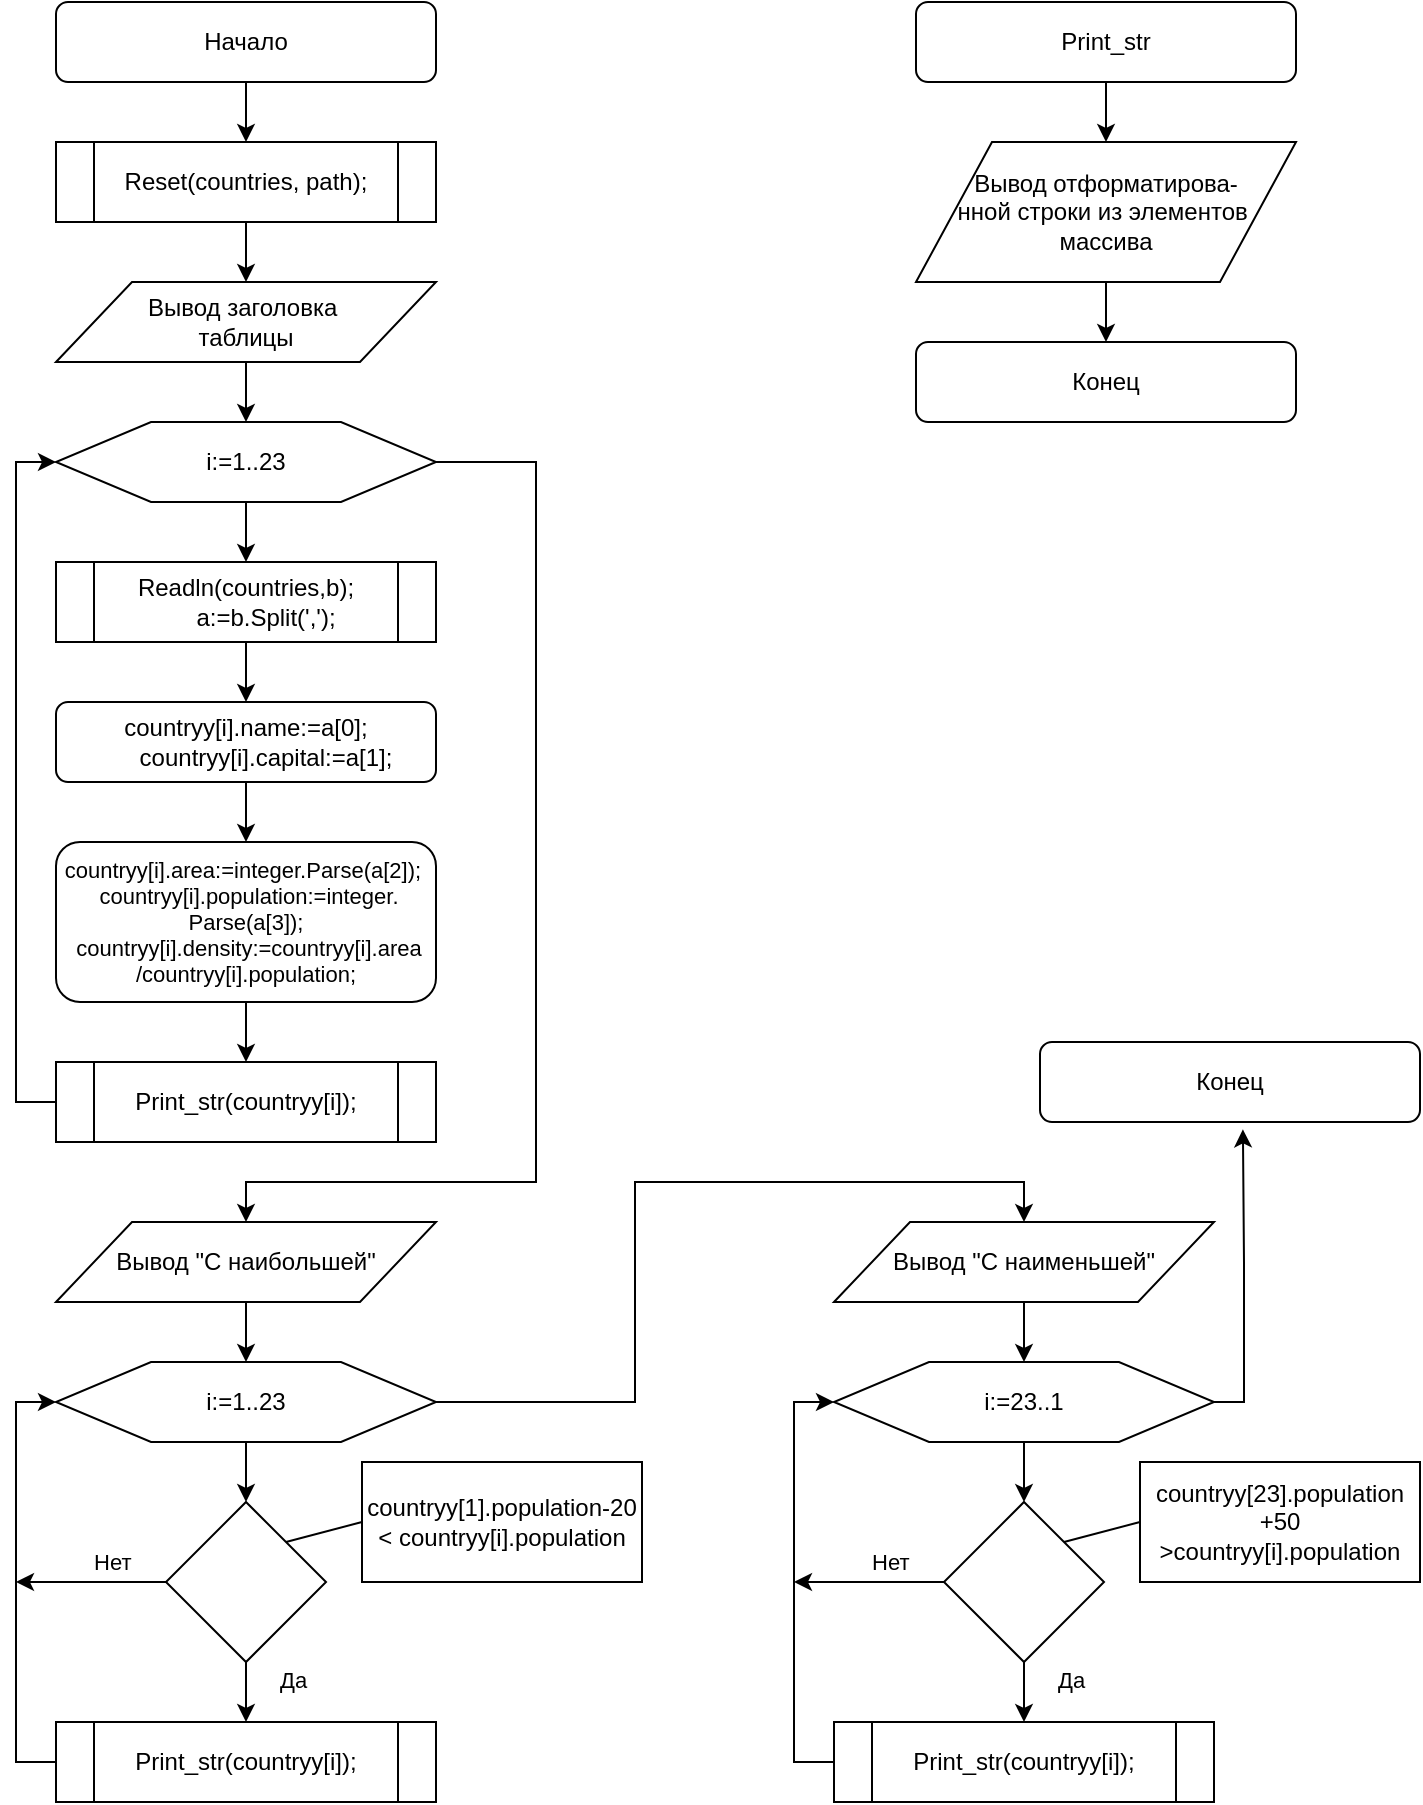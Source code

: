 <mxfile version="12.2.2" type="device" pages="1"><diagram id="uEKd1bKO2W12qdS3lmsV" name="Page-1"><mxGraphModel dx="920" dy="822" grid="1" gridSize="10" guides="1" tooltips="1" connect="1" arrows="1" fold="1" page="1" pageScale="1" pageWidth="826" pageHeight="1169" math="0" shadow="0"><root><mxCell id="0"/><mxCell id="1" parent="0"/><mxCell id="kkYclSk8KQMGGhpeGAz3-8" style="edgeStyle=orthogonalEdgeStyle;rounded=0;orthogonalLoop=1;jettySize=auto;html=1;" edge="1" parent="1" source="kkYclSk8KQMGGhpeGAz3-1" target="kkYclSk8KQMGGhpeGAz3-7"><mxGeometry relative="1" as="geometry"/></mxCell><mxCell id="kkYclSk8KQMGGhpeGAz3-1" value="Начало" style="rounded=1;whiteSpace=wrap;html=1;" vertex="1" parent="1"><mxGeometry x="120" y="40" width="190" height="40" as="geometry"/></mxCell><mxCell id="kkYclSk8KQMGGhpeGAz3-4" style="edgeStyle=orthogonalEdgeStyle;rounded=0;orthogonalLoop=1;jettySize=auto;html=1;" edge="1" parent="1" source="kkYclSk8KQMGGhpeGAz3-2" target="kkYclSk8KQMGGhpeGAz3-3"><mxGeometry relative="1" as="geometry"/></mxCell><mxCell id="kkYclSk8KQMGGhpeGAz3-2" value="Print_str" style="rounded=1;whiteSpace=wrap;html=1;" vertex="1" parent="1"><mxGeometry x="550" y="40" width="190" height="40" as="geometry"/></mxCell><mxCell id="kkYclSk8KQMGGhpeGAz3-6" style="edgeStyle=orthogonalEdgeStyle;rounded=0;orthogonalLoop=1;jettySize=auto;html=1;entryX=0.5;entryY=0;entryDx=0;entryDy=0;" edge="1" parent="1" source="kkYclSk8KQMGGhpeGAz3-3" target="kkYclSk8KQMGGhpeGAz3-5"><mxGeometry relative="1" as="geometry"/></mxCell><mxCell id="kkYclSk8KQMGGhpeGAz3-3" value="Вывод отформатирова-&lt;br&gt;нной строки из элементов&amp;nbsp;&lt;br&gt;массива" style="shape=parallelogram;perimeter=parallelogramPerimeter;whiteSpace=wrap;html=1;" vertex="1" parent="1"><mxGeometry x="550" y="110" width="190" height="70" as="geometry"/></mxCell><mxCell id="kkYclSk8KQMGGhpeGAz3-5" value="Конец" style="rounded=1;whiteSpace=wrap;html=1;" vertex="1" parent="1"><mxGeometry x="550" y="210" width="190" height="40" as="geometry"/></mxCell><mxCell id="kkYclSk8KQMGGhpeGAz3-12" style="edgeStyle=orthogonalEdgeStyle;rounded=0;orthogonalLoop=1;jettySize=auto;html=1;" edge="1" parent="1" source="kkYclSk8KQMGGhpeGAz3-7" target="kkYclSk8KQMGGhpeGAz3-11"><mxGeometry relative="1" as="geometry"/></mxCell><mxCell id="kkYclSk8KQMGGhpeGAz3-7" value="Reset(countries, path);" style="shape=process;whiteSpace=wrap;html=1;backgroundOutline=1;" vertex="1" parent="1"><mxGeometry x="120" y="110" width="190" height="40" as="geometry"/></mxCell><mxCell id="kkYclSk8KQMGGhpeGAz3-36" style="edgeStyle=orthogonalEdgeStyle;rounded=0;orthogonalLoop=1;jettySize=auto;html=1;entryX=0.5;entryY=0;entryDx=0;entryDy=0;fontSize=11;" edge="1" parent="1" source="kkYclSk8KQMGGhpeGAz3-9" target="kkYclSk8KQMGGhpeGAz3-35"><mxGeometry relative="1" as="geometry"/></mxCell><mxCell id="kkYclSk8KQMGGhpeGAz3-39" style="edgeStyle=orthogonalEdgeStyle;rounded=0;orthogonalLoop=1;jettySize=auto;html=1;fontSize=11;" edge="1" parent="1" source="kkYclSk8KQMGGhpeGAz3-9"><mxGeometry relative="1" as="geometry"><mxPoint x="100" y="830" as="targetPoint"/></mxGeometry></mxCell><mxCell id="kkYclSk8KQMGGhpeGAz3-9" value="" style="rhombus;whiteSpace=wrap;html=1;" vertex="1" parent="1"><mxGeometry x="175" y="790" width="80" height="80" as="geometry"/></mxCell><mxCell id="kkYclSk8KQMGGhpeGAz3-18" style="edgeStyle=orthogonalEdgeStyle;rounded=0;orthogonalLoop=1;jettySize=auto;html=1;fontSize=10;" edge="1" parent="1" source="kkYclSk8KQMGGhpeGAz3-10" target="kkYclSk8KQMGGhpeGAz3-14"><mxGeometry relative="1" as="geometry"/></mxCell><mxCell id="kkYclSk8KQMGGhpeGAz3-10" value="&lt;div&gt;Readln(countries,b);&lt;/div&gt;&lt;div&gt;&amp;nbsp; &amp;nbsp; &amp;nbsp; a:=b.Split(',');&lt;/div&gt;" style="shape=process;whiteSpace=wrap;html=1;backgroundOutline=1;" vertex="1" parent="1"><mxGeometry x="120" y="320" width="190" height="40" as="geometry"/></mxCell><mxCell id="kkYclSk8KQMGGhpeGAz3-25" style="edgeStyle=orthogonalEdgeStyle;rounded=0;orthogonalLoop=1;jettySize=auto;html=1;entryX=0.5;entryY=0;entryDx=0;entryDy=0;fontSize=11;" edge="1" parent="1" source="kkYclSk8KQMGGhpeGAz3-11" target="kkYclSk8KQMGGhpeGAz3-13"><mxGeometry relative="1" as="geometry"/></mxCell><mxCell id="kkYclSk8KQMGGhpeGAz3-11" value="Вывод заголовка&amp;nbsp;&lt;br&gt;таблицы" style="shape=parallelogram;perimeter=parallelogramPerimeter;whiteSpace=wrap;html=1;" vertex="1" parent="1"><mxGeometry x="120" y="180" width="190" height="40" as="geometry"/></mxCell><mxCell id="kkYclSk8KQMGGhpeGAz3-19" style="edgeStyle=orthogonalEdgeStyle;rounded=0;orthogonalLoop=1;jettySize=auto;html=1;fontSize=10;" edge="1" parent="1" source="kkYclSk8KQMGGhpeGAz3-13" target="kkYclSk8KQMGGhpeGAz3-10"><mxGeometry relative="1" as="geometry"/></mxCell><mxCell id="kkYclSk8KQMGGhpeGAz3-26" style="edgeStyle=orthogonalEdgeStyle;rounded=0;orthogonalLoop=1;jettySize=auto;html=1;entryX=0.5;entryY=0;entryDx=0;entryDy=0;fontSize=11;" edge="1" parent="1" source="kkYclSk8KQMGGhpeGAz3-13" target="kkYclSk8KQMGGhpeGAz3-23"><mxGeometry relative="1" as="geometry"><Array as="points"><mxPoint x="360" y="270"/><mxPoint x="360" y="630"/><mxPoint x="215" y="630"/></Array></mxGeometry></mxCell><mxCell id="kkYclSk8KQMGGhpeGAz3-13" value="i:=1..23" style="shape=hexagon;perimeter=hexagonPerimeter2;whiteSpace=wrap;html=1;" vertex="1" parent="1"><mxGeometry x="120" y="250" width="190" height="40" as="geometry"/></mxCell><mxCell id="kkYclSk8KQMGGhpeGAz3-17" style="edgeStyle=orthogonalEdgeStyle;rounded=0;orthogonalLoop=1;jettySize=auto;html=1;fontSize=10;" edge="1" parent="1" source="kkYclSk8KQMGGhpeGAz3-14" target="kkYclSk8KQMGGhpeGAz3-15"><mxGeometry relative="1" as="geometry"/></mxCell><mxCell id="kkYclSk8KQMGGhpeGAz3-14" value="&lt;div&gt;countryy[i].name:=a[0];&lt;/div&gt;&lt;div&gt;&amp;nbsp; &amp;nbsp; &amp;nbsp; countryy[i].capital:=a[1];&lt;/div&gt;" style="rounded=1;whiteSpace=wrap;html=1;" vertex="1" parent="1"><mxGeometry x="120" y="390" width="190" height="40" as="geometry"/></mxCell><mxCell id="kkYclSk8KQMGGhpeGAz3-21" style="edgeStyle=orthogonalEdgeStyle;rounded=0;orthogonalLoop=1;jettySize=auto;html=1;entryX=0.5;entryY=0;entryDx=0;entryDy=0;fontSize=11;" edge="1" parent="1" source="kkYclSk8KQMGGhpeGAz3-15" target="kkYclSk8KQMGGhpeGAz3-20"><mxGeometry relative="1" as="geometry"/></mxCell><mxCell id="kkYclSk8KQMGGhpeGAz3-15" value="&lt;div style=&quot;font-size: 11px&quot;&gt;countryy[i].area:=integer.Parse(a[2]);&amp;nbsp; &amp;nbsp;countryy[i].population:=integer.&lt;/div&gt;&lt;div style=&quot;font-size: 11px&quot;&gt;Parse(a[3]);&lt;/div&gt;&lt;div style=&quot;font-size: 11px&quot;&gt;&amp;nbsp;countryy[i].density:=countryy[i].area&lt;/div&gt;&lt;div style=&quot;font-size: 11px&quot;&gt;/countryy[i].population;&lt;/div&gt;" style="rounded=1;whiteSpace=wrap;html=1;fontSize=11;" vertex="1" parent="1"><mxGeometry x="120" y="460" width="190" height="80" as="geometry"/></mxCell><mxCell id="kkYclSk8KQMGGhpeGAz3-22" style="edgeStyle=orthogonalEdgeStyle;rounded=0;orthogonalLoop=1;jettySize=auto;html=1;entryX=0;entryY=0.5;entryDx=0;entryDy=0;fontSize=11;" edge="1" parent="1" source="kkYclSk8KQMGGhpeGAz3-20" target="kkYclSk8KQMGGhpeGAz3-13"><mxGeometry relative="1" as="geometry"><Array as="points"><mxPoint x="100" y="590"/><mxPoint x="100" y="270"/></Array></mxGeometry></mxCell><mxCell id="kkYclSk8KQMGGhpeGAz3-20" value="Print_str(countryy[i]);" style="shape=process;whiteSpace=wrap;html=1;backgroundOutline=1;" vertex="1" parent="1"><mxGeometry x="120" y="570" width="190" height="40" as="geometry"/></mxCell><mxCell id="kkYclSk8KQMGGhpeGAz3-30" style="edgeStyle=orthogonalEdgeStyle;rounded=0;orthogonalLoop=1;jettySize=auto;html=1;fontSize=11;" edge="1" parent="1" source="kkYclSk8KQMGGhpeGAz3-23" target="kkYclSk8KQMGGhpeGAz3-27"><mxGeometry relative="1" as="geometry"/></mxCell><mxCell id="kkYclSk8KQMGGhpeGAz3-23" value="Вывод &quot;С наибольшей&quot;" style="shape=parallelogram;perimeter=parallelogramPerimeter;whiteSpace=wrap;html=1;" vertex="1" parent="1"><mxGeometry x="120" y="650" width="190" height="40" as="geometry"/></mxCell><mxCell id="kkYclSk8KQMGGhpeGAz3-31" style="edgeStyle=orthogonalEdgeStyle;rounded=0;orthogonalLoop=1;jettySize=auto;html=1;entryX=0.5;entryY=0;entryDx=0;entryDy=0;fontSize=11;" edge="1" parent="1" source="kkYclSk8KQMGGhpeGAz3-27" target="kkYclSk8KQMGGhpeGAz3-9"><mxGeometry relative="1" as="geometry"/></mxCell><mxCell id="kkYclSk8KQMGGhpeGAz3-55" style="edgeStyle=orthogonalEdgeStyle;rounded=0;orthogonalLoop=1;jettySize=auto;html=1;entryX=0.5;entryY=0;entryDx=0;entryDy=0;fontSize=8;" edge="1" parent="1" source="kkYclSk8KQMGGhpeGAz3-27" target="kkYclSk8KQMGGhpeGAz3-46"><mxGeometry relative="1" as="geometry"/></mxCell><mxCell id="kkYclSk8KQMGGhpeGAz3-27" value="i:=1..23" style="shape=hexagon;perimeter=hexagonPerimeter2;whiteSpace=wrap;html=1;" vertex="1" parent="1"><mxGeometry x="120" y="720" width="190" height="40" as="geometry"/></mxCell><mxCell id="kkYclSk8KQMGGhpeGAz3-32" value="&lt;font style=&quot;font-size: 12px&quot;&gt;countryy[1].population-20 &amp;lt; countryy[i].population&lt;/font&gt;" style="rounded=0;whiteSpace=wrap;html=1;fontSize=11;" vertex="1" parent="1"><mxGeometry x="273" y="770" width="140" height="60" as="geometry"/></mxCell><mxCell id="kkYclSk8KQMGGhpeGAz3-33" value="" style="endArrow=none;html=1;fontSize=11;entryX=1;entryY=0;entryDx=0;entryDy=0;exitX=0;exitY=0.5;exitDx=0;exitDy=0;" edge="1" parent="1" source="kkYclSk8KQMGGhpeGAz3-32" target="kkYclSk8KQMGGhpeGAz3-9"><mxGeometry width="50" height="50" relative="1" as="geometry"><mxPoint x="90" y="940" as="sourcePoint"/><mxPoint x="140" y="890" as="targetPoint"/></mxGeometry></mxCell><mxCell id="kkYclSk8KQMGGhpeGAz3-38" style="edgeStyle=orthogonalEdgeStyle;rounded=0;orthogonalLoop=1;jettySize=auto;html=1;entryX=0;entryY=0.5;entryDx=0;entryDy=0;fontSize=11;" edge="1" parent="1" source="kkYclSk8KQMGGhpeGAz3-35" target="kkYclSk8KQMGGhpeGAz3-27"><mxGeometry relative="1" as="geometry"><Array as="points"><mxPoint x="100" y="920"/><mxPoint x="100" y="740"/></Array></mxGeometry></mxCell><mxCell id="kkYclSk8KQMGGhpeGAz3-35" value="Print_str(countryy[i]);" style="shape=process;whiteSpace=wrap;html=1;backgroundOutline=1;" vertex="1" parent="1"><mxGeometry x="120" y="900" width="190" height="40" as="geometry"/></mxCell><mxCell id="kkYclSk8KQMGGhpeGAz3-37" value="Да" style="text;html=1;resizable=0;points=[];autosize=1;align=left;verticalAlign=top;spacingTop=-4;fontSize=11;" vertex="1" parent="1"><mxGeometry x="230" y="870" width="30" height="10" as="geometry"/></mxCell><mxCell id="kkYclSk8KQMGGhpeGAz3-40" value="Нет" style="text;html=1;resizable=0;points=[];autosize=1;align=left;verticalAlign=top;spacingTop=-4;fontSize=11;" vertex="1" parent="1"><mxGeometry x="137" y="811" width="30" height="10" as="geometry"/></mxCell><mxCell id="kkYclSk8KQMGGhpeGAz3-42" style="edgeStyle=orthogonalEdgeStyle;rounded=0;orthogonalLoop=1;jettySize=auto;html=1;entryX=0.5;entryY=0;entryDx=0;entryDy=0;fontSize=11;" edge="1" source="kkYclSk8KQMGGhpeGAz3-44" target="kkYclSk8KQMGGhpeGAz3-52" parent="1"><mxGeometry relative="1" as="geometry"/></mxCell><mxCell id="kkYclSk8KQMGGhpeGAz3-43" style="edgeStyle=orthogonalEdgeStyle;rounded=0;orthogonalLoop=1;jettySize=auto;html=1;fontSize=11;" edge="1" source="kkYclSk8KQMGGhpeGAz3-44" parent="1"><mxGeometry relative="1" as="geometry"><mxPoint x="489" y="830" as="targetPoint"/></mxGeometry></mxCell><mxCell id="kkYclSk8KQMGGhpeGAz3-44" value="" style="rhombus;whiteSpace=wrap;html=1;" vertex="1" parent="1"><mxGeometry x="564" y="790" width="80" height="80" as="geometry"/></mxCell><mxCell id="kkYclSk8KQMGGhpeGAz3-45" style="edgeStyle=orthogonalEdgeStyle;rounded=0;orthogonalLoop=1;jettySize=auto;html=1;fontSize=11;" edge="1" source="kkYclSk8KQMGGhpeGAz3-46" target="kkYclSk8KQMGGhpeGAz3-48" parent="1"><mxGeometry relative="1" as="geometry"/></mxCell><mxCell id="kkYclSk8KQMGGhpeGAz3-58" style="edgeStyle=orthogonalEdgeStyle;rounded=0;orthogonalLoop=1;jettySize=auto;html=1;entryX=0.534;entryY=1.092;entryDx=0;entryDy=0;entryPerimeter=0;fontSize=8;exitX=1;exitY=0.5;exitDx=0;exitDy=0;" edge="1" parent="1" source="kkYclSk8KQMGGhpeGAz3-48" target="kkYclSk8KQMGGhpeGAz3-57"><mxGeometry relative="1" as="geometry"><Array as="points"><mxPoint x="714" y="740"/><mxPoint x="714" y="670"/></Array></mxGeometry></mxCell><mxCell id="kkYclSk8KQMGGhpeGAz3-46" value="Вывод &quot;С наименьшей&quot;" style="shape=parallelogram;perimeter=parallelogramPerimeter;whiteSpace=wrap;html=1;" vertex="1" parent="1"><mxGeometry x="509" y="650" width="190" height="40" as="geometry"/></mxCell><mxCell id="kkYclSk8KQMGGhpeGAz3-47" style="edgeStyle=orthogonalEdgeStyle;rounded=0;orthogonalLoop=1;jettySize=auto;html=1;entryX=0.5;entryY=0;entryDx=0;entryDy=0;fontSize=11;" edge="1" source="kkYclSk8KQMGGhpeGAz3-48" target="kkYclSk8KQMGGhpeGAz3-44" parent="1"><mxGeometry relative="1" as="geometry"/></mxCell><mxCell id="kkYclSk8KQMGGhpeGAz3-48" value="i:=23..1" style="shape=hexagon;perimeter=hexagonPerimeter2;whiteSpace=wrap;html=1;" vertex="1" parent="1"><mxGeometry x="509" y="720" width="190" height="40" as="geometry"/></mxCell><mxCell id="kkYclSk8KQMGGhpeGAz3-49" value="&lt;font style=&quot;font-size: 12px&quot;&gt;countryy[23].population&lt;br&gt;+50&lt;br&gt;&amp;gt;countryy[i].population&lt;/font&gt;" style="rounded=0;whiteSpace=wrap;html=1;fontSize=11;" vertex="1" parent="1"><mxGeometry x="662" y="770" width="140" height="60" as="geometry"/></mxCell><mxCell id="kkYclSk8KQMGGhpeGAz3-50" value="" style="endArrow=none;html=1;fontSize=11;entryX=1;entryY=0;entryDx=0;entryDy=0;exitX=0;exitY=0.5;exitDx=0;exitDy=0;" edge="1" source="kkYclSk8KQMGGhpeGAz3-49" target="kkYclSk8KQMGGhpeGAz3-44" parent="1"><mxGeometry width="50" height="50" relative="1" as="geometry"><mxPoint x="479" y="940" as="sourcePoint"/><mxPoint x="529" y="890" as="targetPoint"/></mxGeometry></mxCell><mxCell id="kkYclSk8KQMGGhpeGAz3-51" style="edgeStyle=orthogonalEdgeStyle;rounded=0;orthogonalLoop=1;jettySize=auto;html=1;entryX=0;entryY=0.5;entryDx=0;entryDy=0;fontSize=11;" edge="1" source="kkYclSk8KQMGGhpeGAz3-52" target="kkYclSk8KQMGGhpeGAz3-48" parent="1"><mxGeometry relative="1" as="geometry"><Array as="points"><mxPoint x="489" y="920"/><mxPoint x="489" y="740"/></Array></mxGeometry></mxCell><mxCell id="kkYclSk8KQMGGhpeGAz3-52" value="Print_str(countryy[i]);" style="shape=process;whiteSpace=wrap;html=1;backgroundOutline=1;" vertex="1" parent="1"><mxGeometry x="509" y="900" width="190" height="40" as="geometry"/></mxCell><mxCell id="kkYclSk8KQMGGhpeGAz3-53" value="Да" style="text;html=1;resizable=0;points=[];autosize=1;align=left;verticalAlign=top;spacingTop=-4;fontSize=11;" vertex="1" parent="1"><mxGeometry x="619" y="870" width="30" height="10" as="geometry"/></mxCell><mxCell id="kkYclSk8KQMGGhpeGAz3-54" value="Нет" style="text;html=1;resizable=0;points=[];autosize=1;align=left;verticalAlign=top;spacingTop=-4;fontSize=11;" vertex="1" parent="1"><mxGeometry x="526" y="811" width="30" height="10" as="geometry"/></mxCell><mxCell id="kkYclSk8KQMGGhpeGAz3-57" value="Конец" style="rounded=1;whiteSpace=wrap;html=1;" vertex="1" parent="1"><mxGeometry x="612" y="560" width="190" height="40" as="geometry"/></mxCell></root></mxGraphModel></diagram></mxfile>